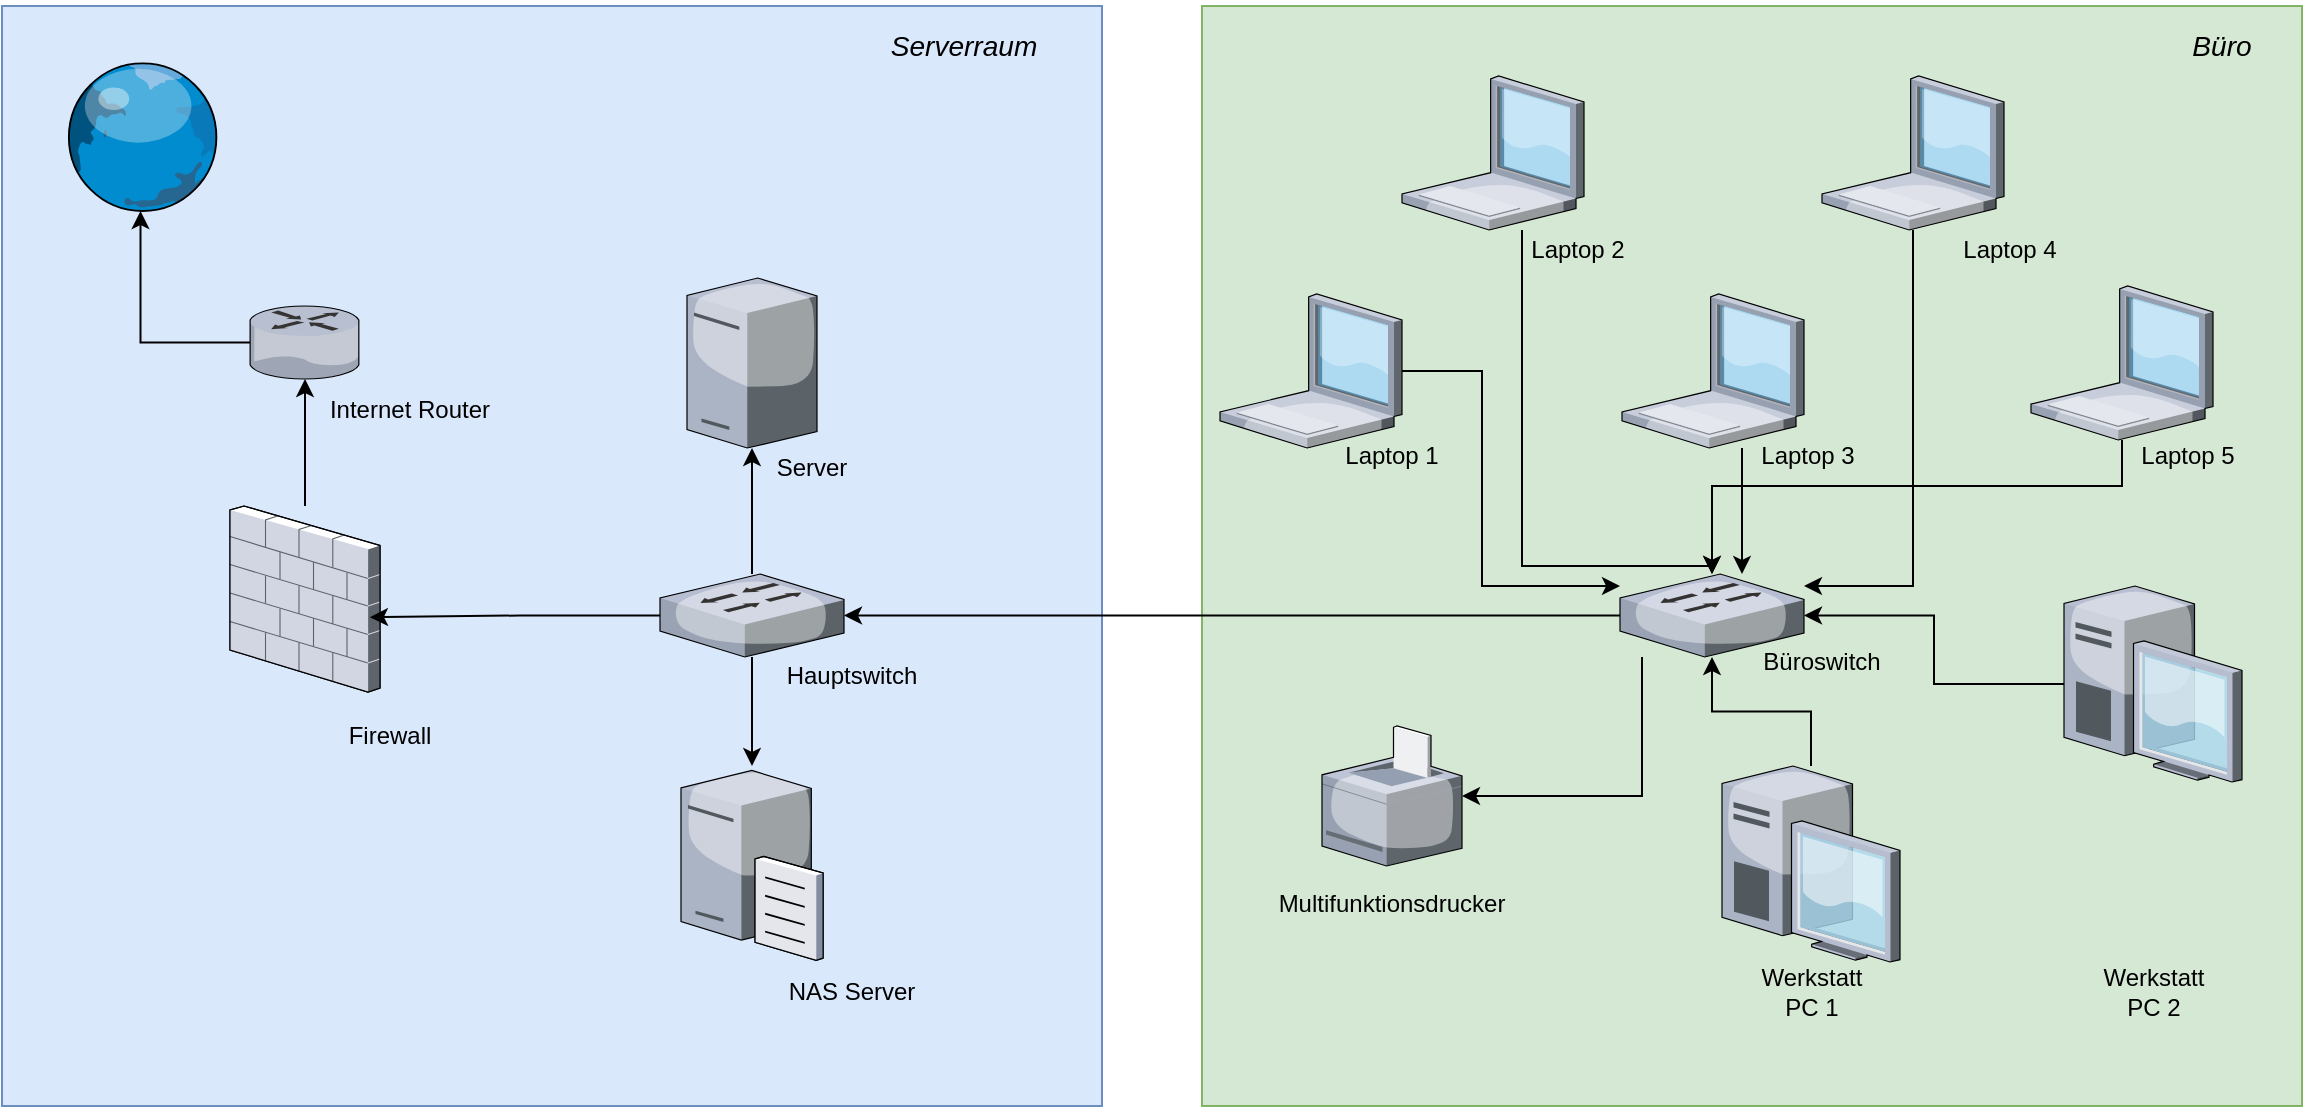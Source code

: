 <mxfile version="26.2.8">
  <diagram name="Page-1" id="e3a06f82-3646-2815-327d-82caf3d4e204">
    <mxGraphModel dx="1341" dy="816" grid="1" gridSize="10" guides="1" tooltips="1" connect="1" arrows="1" fold="1" page="1" pageScale="1.5" pageWidth="1169" pageHeight="826" background="none" math="0" shadow="0">
      <root>
        <mxCell id="0" style=";html=1;" />
        <mxCell id="1" style=";html=1;" parent="0" />
        <mxCell id="6j4duPhXvXTDxxQr8vu_-46" value="" style="whiteSpace=wrap;html=1;aspect=fixed;fillColor=#d5e8d4;strokeColor=#82b366;" vertex="1" parent="1">
          <mxGeometry x="710" y="20" width="550" height="550" as="geometry" />
        </mxCell>
        <mxCell id="6j4duPhXvXTDxxQr8vu_-44" value="" style="whiteSpace=wrap;html=1;aspect=fixed;fillColor=#dae8fc;strokeColor=#6c8ebf;" vertex="1" parent="1">
          <mxGeometry x="110" y="20" width="550" height="550" as="geometry" />
        </mxCell>
        <mxCell id="6j4duPhXvXTDxxQr8vu_-2" value="" style="verticalLabelPosition=bottom;sketch=0;aspect=fixed;html=1;verticalAlign=top;strokeColor=none;align=center;outlineConnect=0;shape=mxgraph.citrix.file_server;" vertex="1" parent="1">
          <mxGeometry x="449.5" y="400" width="71" height="97" as="geometry" />
        </mxCell>
        <mxCell id="6j4duPhXvXTDxxQr8vu_-39" style="edgeStyle=orthogonalEdgeStyle;rounded=0;orthogonalLoop=1;jettySize=auto;html=1;" edge="1" parent="1" source="6j4duPhXvXTDxxQr8vu_-4" target="6j4duPhXvXTDxxQr8vu_-11">
          <mxGeometry relative="1" as="geometry" />
        </mxCell>
        <mxCell id="6j4duPhXvXTDxxQr8vu_-4" value="" style="verticalLabelPosition=bottom;sketch=0;aspect=fixed;html=1;verticalAlign=top;strokeColor=#36393d;align=center;outlineConnect=0;shape=mxgraph.citrix.firewall;fillColor=#ffff88;fillStyle=auto;" vertex="1" parent="1">
          <mxGeometry x="224" y="270" width="75" height="93" as="geometry" />
        </mxCell>
        <mxCell id="6j4duPhXvXTDxxQr8vu_-6" value="" style="verticalLabelPosition=bottom;sketch=0;aspect=fixed;html=1;verticalAlign=top;strokeColor=none;align=center;outlineConnect=0;shape=mxgraph.citrix.printer;" vertex="1" parent="1">
          <mxGeometry x="770" y="380" width="70" height="70" as="geometry" />
        </mxCell>
        <mxCell id="6j4duPhXvXTDxxQr8vu_-77" style="edgeStyle=orthogonalEdgeStyle;rounded=0;orthogonalLoop=1;jettySize=auto;html=1;fontFamily=Helvetica;fontSize=12;fontColor=default;" edge="1" parent="1" source="6j4duPhXvXTDxxQr8vu_-9" target="6j4duPhXvXTDxxQr8vu_-13">
          <mxGeometry relative="1" as="geometry" />
        </mxCell>
        <mxCell id="6j4duPhXvXTDxxQr8vu_-9" value="" style="verticalLabelPosition=bottom;sketch=0;aspect=fixed;html=1;verticalAlign=top;strokeColor=none;align=center;outlineConnect=0;shape=mxgraph.citrix.desktop;" vertex="1" parent="1">
          <mxGeometry x="1141" y="310" width="89" height="98" as="geometry" />
        </mxCell>
        <mxCell id="6j4duPhXvXTDxxQr8vu_-75" style="edgeStyle=orthogonalEdgeStyle;rounded=0;orthogonalLoop=1;jettySize=auto;html=1;fontFamily=Helvetica;fontSize=12;fontColor=default;" edge="1" parent="1" source="6j4duPhXvXTDxxQr8vu_-10" target="6j4duPhXvXTDxxQr8vu_-13">
          <mxGeometry relative="1" as="geometry" />
        </mxCell>
        <object label="" id="6j4duPhXvXTDxxQr8vu_-10">
          <mxCell style="verticalLabelPosition=bottom;sketch=0;aspect=fixed;html=1;verticalAlign=top;strokeColor=none;align=center;outlineConnect=0;shape=mxgraph.citrix.desktop;" vertex="1" parent="1">
            <mxGeometry x="970" y="400" width="89" height="98" as="geometry" />
          </mxCell>
        </object>
        <mxCell id="6j4duPhXvXTDxxQr8vu_-65" style="edgeStyle=orthogonalEdgeStyle;rounded=0;orthogonalLoop=1;jettySize=auto;html=1;fontFamily=Helvetica;fontSize=12;fontColor=default;" edge="1" parent="1" source="6j4duPhXvXTDxxQr8vu_-11" target="6j4duPhXvXTDxxQr8vu_-64">
          <mxGeometry relative="1" as="geometry" />
        </mxCell>
        <mxCell id="6j4duPhXvXTDxxQr8vu_-11" value="" style="verticalLabelPosition=bottom;sketch=0;aspect=fixed;html=1;verticalAlign=top;strokeColor=none;align=center;outlineConnect=0;shape=mxgraph.citrix.router;" vertex="1" parent="1">
          <mxGeometry x="234" y="170" width="55" height="36.5" as="geometry" />
        </mxCell>
        <mxCell id="6j4duPhXvXTDxxQr8vu_-43" style="edgeStyle=orthogonalEdgeStyle;rounded=0;orthogonalLoop=1;jettySize=auto;html=1;" edge="1" parent="1" source="6j4duPhXvXTDxxQr8vu_-12" target="6j4duPhXvXTDxxQr8vu_-2">
          <mxGeometry relative="1" as="geometry" />
        </mxCell>
        <mxCell id="6j4duPhXvXTDxxQr8vu_-66" style="edgeStyle=orthogonalEdgeStyle;rounded=0;orthogonalLoop=1;jettySize=auto;html=1;fontFamily=Helvetica;fontSize=12;fontColor=default;" edge="1" parent="1" source="6j4duPhXvXTDxxQr8vu_-12" target="6j4duPhXvXTDxxQr8vu_-18">
          <mxGeometry relative="1" as="geometry" />
        </mxCell>
        <mxCell id="6j4duPhXvXTDxxQr8vu_-12" value="" style="verticalLabelPosition=bottom;sketch=0;aspect=fixed;html=1;verticalAlign=top;strokeColor=none;align=center;outlineConnect=0;shape=mxgraph.citrix.switch;" vertex="1" parent="1">
          <mxGeometry x="439" y="304" width="92" height="41.5" as="geometry" />
        </mxCell>
        <mxCell id="6j4duPhXvXTDxxQr8vu_-29" style="edgeStyle=orthogonalEdgeStyle;rounded=0;orthogonalLoop=1;jettySize=auto;html=1;" edge="1" parent="1" source="6j4duPhXvXTDxxQr8vu_-13" target="6j4duPhXvXTDxxQr8vu_-6">
          <mxGeometry relative="1" as="geometry">
            <Array as="points">
              <mxPoint x="930" y="415" />
            </Array>
          </mxGeometry>
        </mxCell>
        <mxCell id="6j4duPhXvXTDxxQr8vu_-13" value="" style="verticalLabelPosition=bottom;sketch=0;aspect=fixed;html=1;verticalAlign=top;strokeColor=none;align=center;outlineConnect=0;shape=mxgraph.citrix.switch;" vertex="1" parent="1">
          <mxGeometry x="919" y="304" width="92" height="41.5" as="geometry" />
        </mxCell>
        <mxCell id="6j4duPhXvXTDxxQr8vu_-70" style="edgeStyle=orthogonalEdgeStyle;rounded=0;orthogonalLoop=1;jettySize=auto;html=1;fontFamily=Helvetica;fontSize=12;fontColor=default;" edge="1" parent="1" source="6j4duPhXvXTDxxQr8vu_-14" target="6j4duPhXvXTDxxQr8vu_-13">
          <mxGeometry relative="1" as="geometry">
            <Array as="points">
              <mxPoint x="870" y="300" />
              <mxPoint x="965" y="300" />
            </Array>
          </mxGeometry>
        </mxCell>
        <mxCell id="6j4duPhXvXTDxxQr8vu_-14" value="" style="verticalLabelPosition=bottom;sketch=0;aspect=fixed;html=1;verticalAlign=top;strokeColor=none;align=center;outlineConnect=0;shape=mxgraph.citrix.laptop_1;" vertex="1" parent="1">
          <mxGeometry x="810" y="55" width="91" height="77" as="geometry" />
        </mxCell>
        <mxCell id="6j4duPhXvXTDxxQr8vu_-79" style="edgeStyle=orthogonalEdgeStyle;rounded=0;orthogonalLoop=1;jettySize=auto;html=1;fontFamily=Helvetica;fontSize=12;fontColor=default;" edge="1" parent="1" source="6j4duPhXvXTDxxQr8vu_-15" target="6j4duPhXvXTDxxQr8vu_-13">
          <mxGeometry relative="1" as="geometry">
            <Array as="points">
              <mxPoint x="1066" y="310" />
            </Array>
          </mxGeometry>
        </mxCell>
        <mxCell id="6j4duPhXvXTDxxQr8vu_-15" value="" style="verticalLabelPosition=bottom;sketch=0;aspect=fixed;html=1;verticalAlign=top;strokeColor=none;align=center;outlineConnect=0;shape=mxgraph.citrix.laptop_1;" vertex="1" parent="1">
          <mxGeometry x="1020" y="55" width="91" height="77" as="geometry" />
        </mxCell>
        <mxCell id="6j4duPhXvXTDxxQr8vu_-72" style="edgeStyle=orthogonalEdgeStyle;rounded=0;orthogonalLoop=1;jettySize=auto;html=1;fontFamily=Helvetica;fontSize=12;fontColor=default;" edge="1" parent="1" source="6j4duPhXvXTDxxQr8vu_-16" target="6j4duPhXvXTDxxQr8vu_-13">
          <mxGeometry relative="1" as="geometry">
            <Array as="points">
              <mxPoint x="980" y="280" />
              <mxPoint x="980" y="280" />
            </Array>
          </mxGeometry>
        </mxCell>
        <mxCell id="6j4duPhXvXTDxxQr8vu_-16" value="" style="verticalLabelPosition=bottom;sketch=0;aspect=fixed;html=1;verticalAlign=top;strokeColor=none;align=center;outlineConnect=0;shape=mxgraph.citrix.laptop_1;" vertex="1" parent="1">
          <mxGeometry x="920" y="164" width="91" height="77" as="geometry" />
        </mxCell>
        <mxCell id="6j4duPhXvXTDxxQr8vu_-69" style="edgeStyle=orthogonalEdgeStyle;rounded=0;orthogonalLoop=1;jettySize=auto;html=1;fontFamily=Helvetica;fontSize=12;fontColor=default;" edge="1" parent="1" source="6j4duPhXvXTDxxQr8vu_-17" target="6j4duPhXvXTDxxQr8vu_-13">
          <mxGeometry relative="1" as="geometry">
            <Array as="points">
              <mxPoint x="850" y="202" />
              <mxPoint x="850" y="310" />
            </Array>
          </mxGeometry>
        </mxCell>
        <mxCell id="6j4duPhXvXTDxxQr8vu_-17" value="" style="verticalLabelPosition=bottom;sketch=0;aspect=fixed;html=1;verticalAlign=top;strokeColor=none;align=center;outlineConnect=0;shape=mxgraph.citrix.laptop_1;" vertex="1" parent="1">
          <mxGeometry x="719" y="164" width="91" height="77" as="geometry" />
        </mxCell>
        <mxCell id="6j4duPhXvXTDxxQr8vu_-18" value="" style="verticalLabelPosition=bottom;aspect=fixed;html=1;verticalAlign=top;strokeColor=default;align=center;outlineConnect=0;shape=mxgraph.citrix.license_server;fillColor=#FFCCCC;fillStyle=auto;gradientColor=none;" vertex="1" parent="1">
          <mxGeometry x="452.5" y="156" width="65" height="85" as="geometry" />
        </mxCell>
        <mxCell id="6j4duPhXvXTDxxQr8vu_-80" style="edgeStyle=orthogonalEdgeStyle;rounded=0;orthogonalLoop=1;jettySize=auto;html=1;fontFamily=Helvetica;fontSize=12;fontColor=default;" edge="1" parent="1" source="6j4duPhXvXTDxxQr8vu_-19" target="6j4duPhXvXTDxxQr8vu_-13">
          <mxGeometry relative="1" as="geometry">
            <Array as="points">
              <mxPoint x="1170" y="260" />
              <mxPoint x="965" y="260" />
            </Array>
          </mxGeometry>
        </mxCell>
        <mxCell id="6j4duPhXvXTDxxQr8vu_-19" value="" style="verticalLabelPosition=bottom;sketch=0;aspect=fixed;html=1;verticalAlign=top;strokeColor=none;align=center;outlineConnect=0;shape=mxgraph.citrix.laptop_1;" vertex="1" parent="1">
          <mxGeometry x="1124.5" y="160" width="91" height="77" as="geometry" />
        </mxCell>
        <mxCell id="6j4duPhXvXTDxxQr8vu_-30" style="edgeStyle=orthogonalEdgeStyle;rounded=0;orthogonalLoop=1;jettySize=auto;html=1;" edge="1" parent="1" source="6j4duPhXvXTDxxQr8vu_-13" target="6j4duPhXvXTDxxQr8vu_-12">
          <mxGeometry relative="1" as="geometry" />
        </mxCell>
        <mxCell id="6j4duPhXvXTDxxQr8vu_-33" style="edgeStyle=orthogonalEdgeStyle;rounded=0;orthogonalLoop=1;jettySize=auto;html=1;entryX=0.933;entryY=0.598;entryDx=0;entryDy=0;entryPerimeter=0;" edge="1" parent="1" source="6j4duPhXvXTDxxQr8vu_-12" target="6j4duPhXvXTDxxQr8vu_-4">
          <mxGeometry relative="1" as="geometry" />
        </mxCell>
        <mxCell id="6j4duPhXvXTDxxQr8vu_-48" value="&lt;h3&gt;&lt;span style=&quot;font-weight: normal;&quot;&gt;&lt;font&gt;&lt;i&gt;Serverraum&lt;/i&gt;&lt;/font&gt;&lt;/span&gt;&lt;/h3&gt;" style="text;html=1;align=center;verticalAlign=middle;whiteSpace=wrap;rounded=0;" vertex="1" parent="1">
          <mxGeometry x="554.5" y="25" width="72" height="30" as="geometry" />
        </mxCell>
        <mxCell id="6j4duPhXvXTDxxQr8vu_-49" value="&lt;h3&gt;&lt;span style=&quot;font-weight: normal;&quot;&gt;&lt;i&gt;Büro&lt;/i&gt;&lt;/span&gt;&lt;/h3&gt;" style="text;html=1;align=center;verticalAlign=middle;whiteSpace=wrap;rounded=0;" vertex="1" parent="1">
          <mxGeometry x="1190" y="25" width="60" height="30" as="geometry" />
        </mxCell>
        <mxCell id="6j4duPhXvXTDxxQr8vu_-50" value="Werkstatt PC 1" style="text;html=1;align=center;verticalAlign=middle;whiteSpace=wrap;rounded=0;fontFamily=Helvetica;fontSize=12;fontColor=default;" vertex="1" parent="1">
          <mxGeometry x="984.5" y="498" width="60" height="30" as="geometry" />
        </mxCell>
        <mxCell id="6j4duPhXvXTDxxQr8vu_-51" value="Werkstatt PC 2" style="text;html=1;align=center;verticalAlign=middle;whiteSpace=wrap;rounded=0;fontFamily=Helvetica;fontSize=12;fontColor=default;" vertex="1" parent="1">
          <mxGeometry x="1155.5" y="498" width="60" height="30" as="geometry" />
        </mxCell>
        <mxCell id="6j4duPhXvXTDxxQr8vu_-52" value="Laptop 1" style="text;html=1;align=center;verticalAlign=middle;whiteSpace=wrap;rounded=0;fontFamily=Helvetica;fontSize=12;fontColor=default;" vertex="1" parent="1">
          <mxGeometry x="777.25" y="230" width="55.5" height="29" as="geometry" />
        </mxCell>
        <mxCell id="6j4duPhXvXTDxxQr8vu_-53" value="Laptop 2" style="text;html=1;align=center;verticalAlign=middle;whiteSpace=wrap;rounded=0;fontFamily=Helvetica;fontSize=12;fontColor=default;" vertex="1" parent="1">
          <mxGeometry x="870" y="127" width="55.5" height="29" as="geometry" />
        </mxCell>
        <mxCell id="6j4duPhXvXTDxxQr8vu_-54" value="Laptop 3" style="text;html=1;align=center;verticalAlign=middle;whiteSpace=wrap;rounded=0;fontFamily=Helvetica;fontSize=12;fontColor=default;" vertex="1" parent="1">
          <mxGeometry x="984.5" y="230" width="55.5" height="29" as="geometry" />
        </mxCell>
        <mxCell id="6j4duPhXvXTDxxQr8vu_-55" value="Laptop 4" style="text;html=1;align=center;verticalAlign=middle;whiteSpace=wrap;rounded=0;fontFamily=Helvetica;fontSize=12;fontColor=default;" vertex="1" parent="1">
          <mxGeometry x="1085.5" y="127" width="55.5" height="29" as="geometry" />
        </mxCell>
        <mxCell id="6j4duPhXvXTDxxQr8vu_-56" value="Multifunktionsdrucker" style="text;html=1;align=center;verticalAlign=middle;whiteSpace=wrap;rounded=0;fontFamily=Helvetica;fontSize=12;fontColor=default;" vertex="1" parent="1">
          <mxGeometry x="777.25" y="454" width="55.5" height="29" as="geometry" />
        </mxCell>
        <mxCell id="6j4duPhXvXTDxxQr8vu_-57" value="Laptop 5" style="text;html=1;align=center;verticalAlign=middle;whiteSpace=wrap;rounded=0;fontFamily=Helvetica;fontSize=12;fontColor=default;" vertex="1" parent="1">
          <mxGeometry x="1174.5" y="230" width="55.5" height="29" as="geometry" />
        </mxCell>
        <mxCell id="6j4duPhXvXTDxxQr8vu_-58" value="NAS Server" style="text;html=1;align=center;verticalAlign=middle;whiteSpace=wrap;rounded=0;fontFamily=Helvetica;fontSize=12;fontColor=default;" vertex="1" parent="1">
          <mxGeometry x="500" y="498" width="69.5" height="30" as="geometry" />
        </mxCell>
        <mxCell id="6j4duPhXvXTDxxQr8vu_-59" value="Server" style="text;html=1;align=center;verticalAlign=middle;whiteSpace=wrap;rounded=0;fontFamily=Helvetica;fontSize=12;fontColor=default;" vertex="1" parent="1">
          <mxGeometry x="490" y="241" width="49.5" height="20" as="geometry" />
        </mxCell>
        <mxCell id="6j4duPhXvXTDxxQr8vu_-60" value="Hauptswitch" style="text;html=1;align=center;verticalAlign=middle;whiteSpace=wrap;rounded=0;fontFamily=Helvetica;fontSize=12;fontColor=default;" vertex="1" parent="1">
          <mxGeometry x="500" y="340" width="69.5" height="30" as="geometry" />
        </mxCell>
        <mxCell id="6j4duPhXvXTDxxQr8vu_-61" value="Büroswitch" style="text;html=1;align=center;verticalAlign=middle;whiteSpace=wrap;rounded=0;fontFamily=Helvetica;fontSize=12;fontColor=default;" vertex="1" parent="1">
          <mxGeometry x="984.5" y="333" width="69.5" height="30" as="geometry" />
        </mxCell>
        <mxCell id="6j4duPhXvXTDxxQr8vu_-62" value="Firewall" style="text;html=1;align=center;verticalAlign=middle;whiteSpace=wrap;rounded=0;fontFamily=Helvetica;fontSize=12;fontColor=default;" vertex="1" parent="1">
          <mxGeometry x="269" y="370" width="69.5" height="30" as="geometry" />
        </mxCell>
        <mxCell id="6j4duPhXvXTDxxQr8vu_-63" value="Internet Router" style="text;html=1;align=center;verticalAlign=middle;whiteSpace=wrap;rounded=0;fontFamily=Helvetica;fontSize=12;fontColor=default;" vertex="1" parent="1">
          <mxGeometry x="269" y="206.5" width="90" height="30" as="geometry" />
        </mxCell>
        <mxCell id="6j4duPhXvXTDxxQr8vu_-64" value="" style="verticalLabelPosition=bottom;sketch=0;aspect=fixed;html=1;verticalAlign=top;strokeColor=none;align=center;outlineConnect=0;shape=mxgraph.citrix.globe;fontFamily=Helvetica;fontSize=12;fontColor=default;fillColor=default;" vertex="1" parent="1">
          <mxGeometry x="140" y="47.5" width="78.5" height="75" as="geometry" />
        </mxCell>
      </root>
    </mxGraphModel>
  </diagram>
</mxfile>
